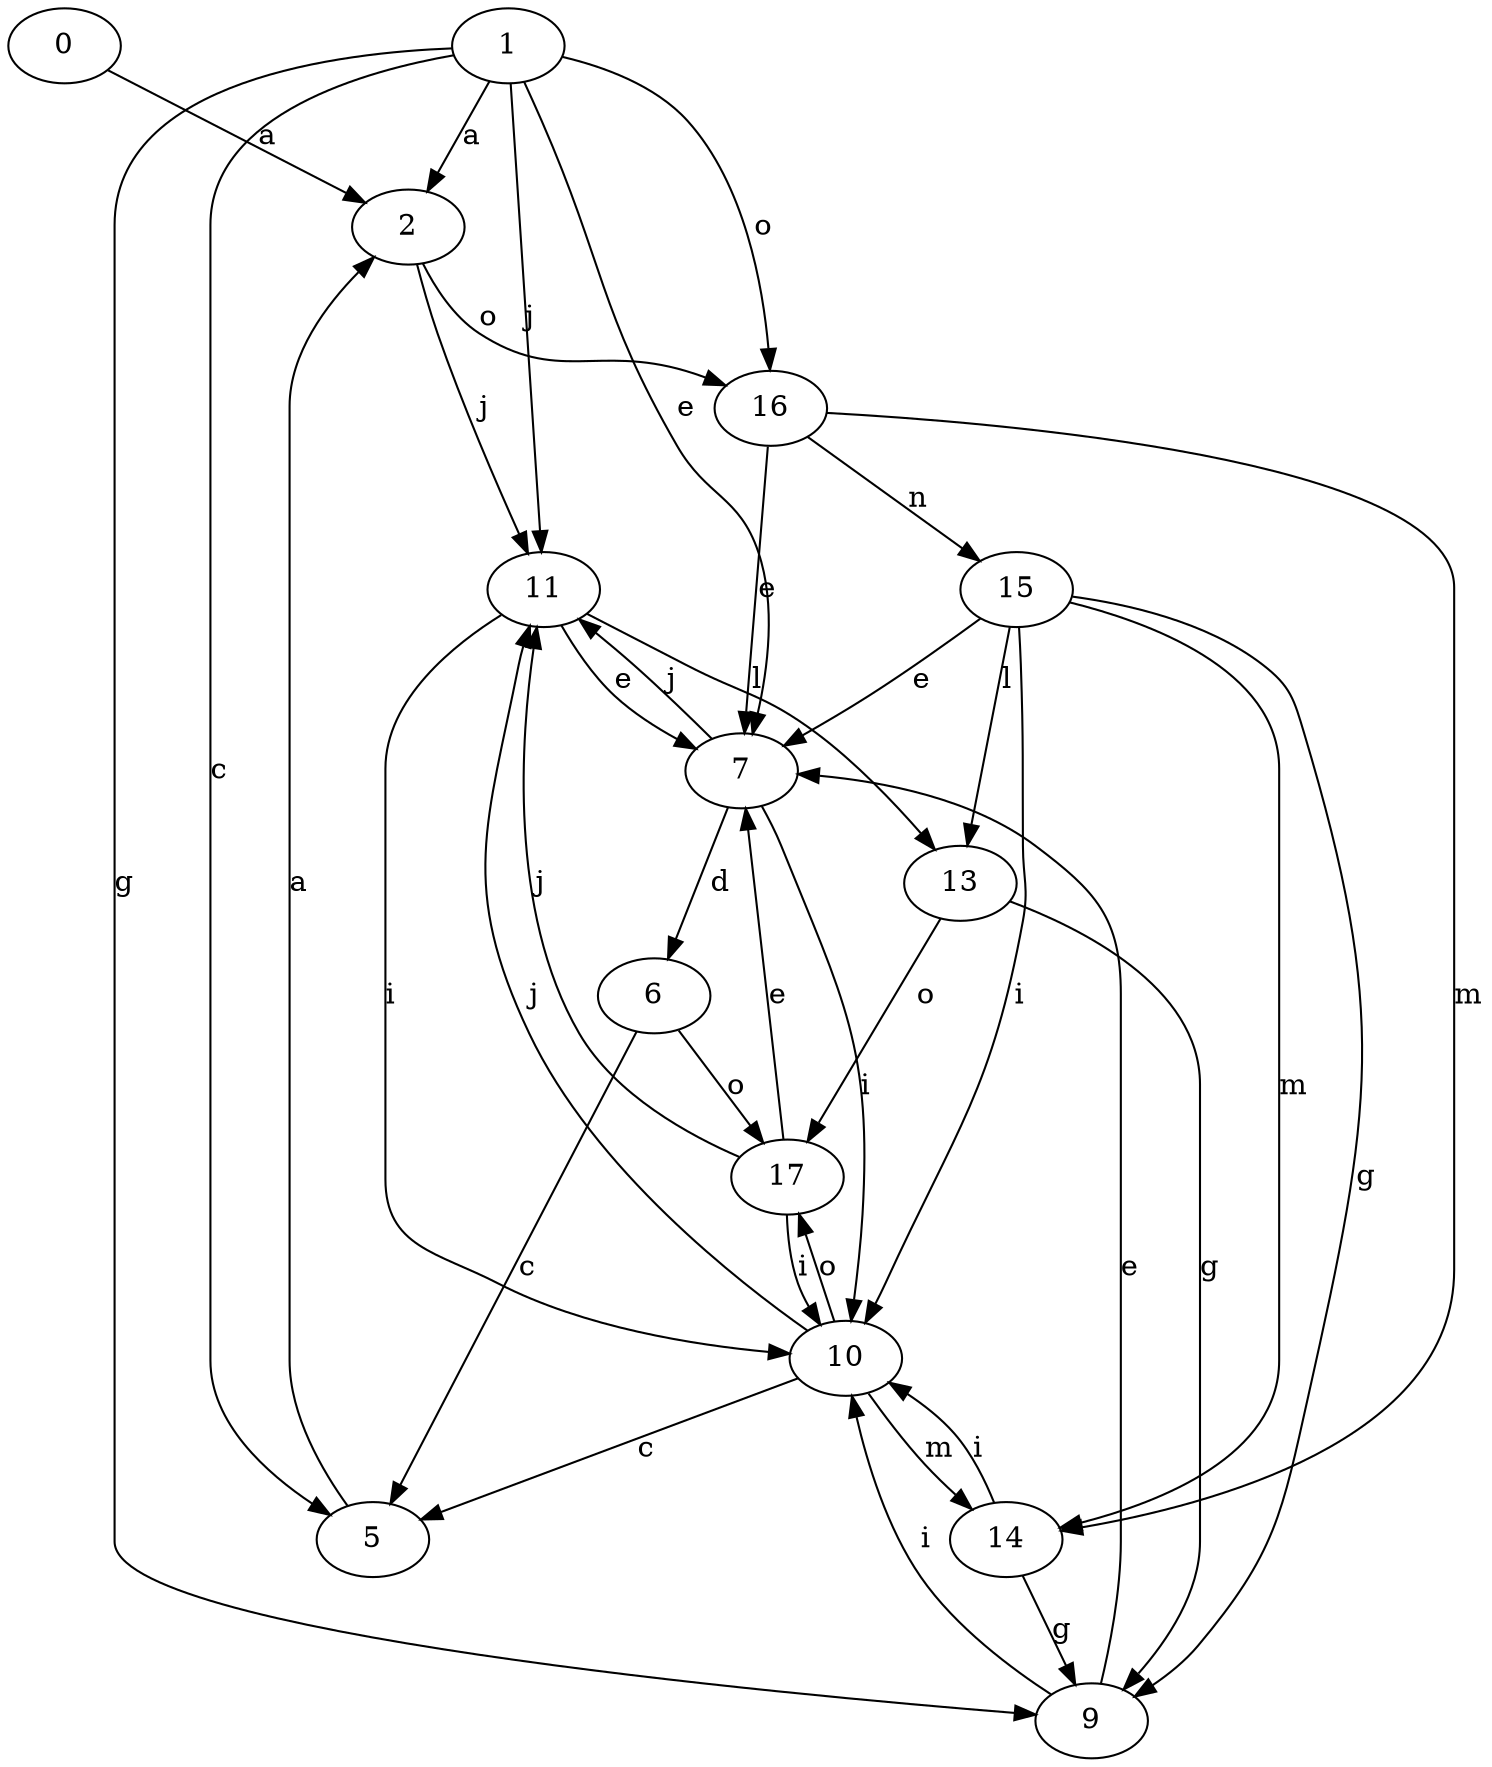 strict digraph  {
0;
1;
2;
5;
6;
7;
9;
10;
11;
13;
14;
15;
16;
17;
0 -> 2  [label=a];
1 -> 2  [label=a];
1 -> 5  [label=c];
1 -> 7  [label=e];
1 -> 9  [label=g];
1 -> 11  [label=j];
1 -> 16  [label=o];
2 -> 11  [label=j];
2 -> 16  [label=o];
5 -> 2  [label=a];
6 -> 5  [label=c];
6 -> 17  [label=o];
7 -> 6  [label=d];
7 -> 10  [label=i];
7 -> 11  [label=j];
9 -> 7  [label=e];
9 -> 10  [label=i];
10 -> 5  [label=c];
10 -> 11  [label=j];
10 -> 14  [label=m];
10 -> 17  [label=o];
11 -> 7  [label=e];
11 -> 10  [label=i];
11 -> 13  [label=l];
13 -> 9  [label=g];
13 -> 17  [label=o];
14 -> 9  [label=g];
14 -> 10  [label=i];
15 -> 7  [label=e];
15 -> 9  [label=g];
15 -> 10  [label=i];
15 -> 13  [label=l];
15 -> 14  [label=m];
16 -> 7  [label=e];
16 -> 14  [label=m];
16 -> 15  [label=n];
17 -> 7  [label=e];
17 -> 10  [label=i];
17 -> 11  [label=j];
}
